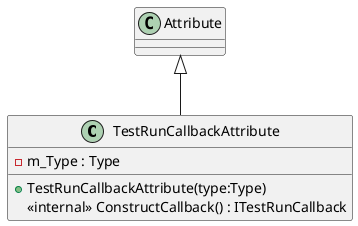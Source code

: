 @startuml
class TestRunCallbackAttribute {
    - m_Type : Type
    + TestRunCallbackAttribute(type:Type)
    <<internal>> ConstructCallback() : ITestRunCallback
}
Attribute <|-- TestRunCallbackAttribute
@enduml
